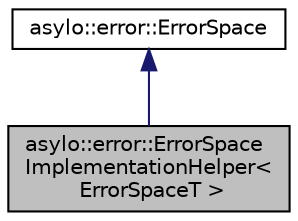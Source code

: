 digraph "asylo::error::ErrorSpaceImplementationHelper&lt; ErrorSpaceT &gt;"
{
  edge [fontname="Helvetica",fontsize="10",labelfontname="Helvetica",labelfontsize="10"];
  node [fontname="Helvetica",fontsize="10",shape=record];
  Node2 [label="asylo::error::ErrorSpace\lImplementationHelper\<\l ErrorSpaceT \>",height=0.2,width=0.4,color="black", fillcolor="grey75", style="filled", fontcolor="black"];
  Node3 -> Node2 [dir="back",color="midnightblue",fontsize="10",style="solid",fontname="Helvetica"];
  Node3 [label="asylo::error::ErrorSpace",height=0.2,width=0.4,color="black", fillcolor="white", style="filled",URL="$classasylo_1_1error_1_1ErrorSpace.html",tooltip="All implementations of error spaces are derived from this abstract class. "];
}
